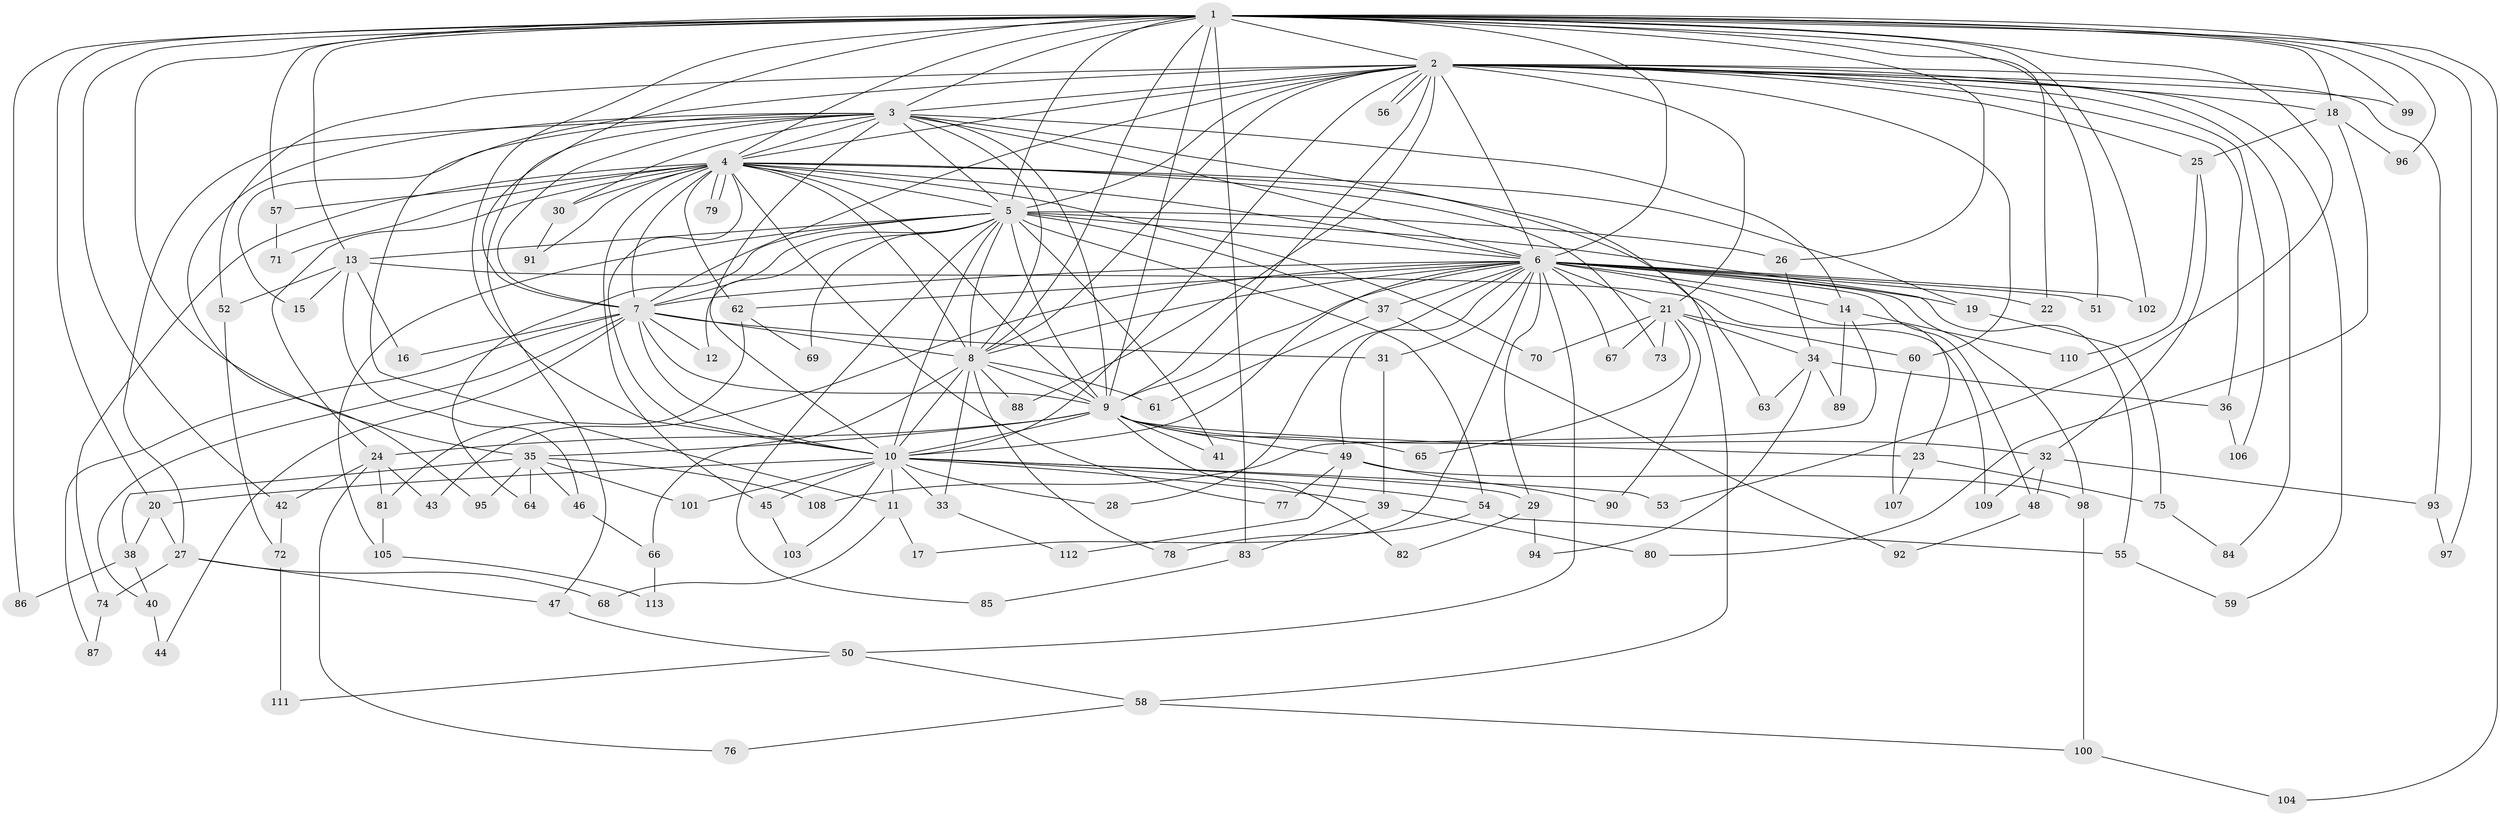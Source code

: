 // coarse degree distribution, {15: 0.017543859649122806, 18: 0.03508771929824561, 24: 0.017543859649122806, 20: 0.03508771929824561, 9: 0.03508771929824561, 11: 0.017543859649122806, 6: 0.08771929824561403, 1: 0.05263157894736842, 2: 0.3684210526315789, 5: 0.05263157894736842, 10: 0.017543859649122806, 8: 0.017543859649122806, 7: 0.017543859649122806, 3: 0.15789473684210525, 4: 0.07017543859649122}
// Generated by graph-tools (version 1.1) at 2025/49/03/04/25 22:49:53]
// undirected, 113 vertices, 251 edges
graph export_dot {
  node [color=gray90,style=filled];
  1;
  2;
  3;
  4;
  5;
  6;
  7;
  8;
  9;
  10;
  11;
  12;
  13;
  14;
  15;
  16;
  17;
  18;
  19;
  20;
  21;
  22;
  23;
  24;
  25;
  26;
  27;
  28;
  29;
  30;
  31;
  32;
  33;
  34;
  35;
  36;
  37;
  38;
  39;
  40;
  41;
  42;
  43;
  44;
  45;
  46;
  47;
  48;
  49;
  50;
  51;
  52;
  53;
  54;
  55;
  56;
  57;
  58;
  59;
  60;
  61;
  62;
  63;
  64;
  65;
  66;
  67;
  68;
  69;
  70;
  71;
  72;
  73;
  74;
  75;
  76;
  77;
  78;
  79;
  80;
  81;
  82;
  83;
  84;
  85;
  86;
  87;
  88;
  89;
  90;
  91;
  92;
  93;
  94;
  95;
  96;
  97;
  98;
  99;
  100;
  101;
  102;
  103;
  104;
  105;
  106;
  107;
  108;
  109;
  110;
  111;
  112;
  113;
  1 -- 2;
  1 -- 3;
  1 -- 4;
  1 -- 5;
  1 -- 6;
  1 -- 7;
  1 -- 8;
  1 -- 9;
  1 -- 10;
  1 -- 13;
  1 -- 18;
  1 -- 20;
  1 -- 22;
  1 -- 26;
  1 -- 35;
  1 -- 42;
  1 -- 51;
  1 -- 53;
  1 -- 57;
  1 -- 83;
  1 -- 86;
  1 -- 96;
  1 -- 97;
  1 -- 99;
  1 -- 102;
  1 -- 104;
  2 -- 3;
  2 -- 4;
  2 -- 5;
  2 -- 6;
  2 -- 7;
  2 -- 8;
  2 -- 9;
  2 -- 10;
  2 -- 11;
  2 -- 18;
  2 -- 21;
  2 -- 25;
  2 -- 36;
  2 -- 52;
  2 -- 56;
  2 -- 56;
  2 -- 59;
  2 -- 60;
  2 -- 84;
  2 -- 88;
  2 -- 93;
  2 -- 99;
  2 -- 106;
  3 -- 4;
  3 -- 5;
  3 -- 6;
  3 -- 7;
  3 -- 8;
  3 -- 9;
  3 -- 10;
  3 -- 14;
  3 -- 15;
  3 -- 27;
  3 -- 30;
  3 -- 47;
  3 -- 58;
  3 -- 95;
  4 -- 5;
  4 -- 6;
  4 -- 7;
  4 -- 8;
  4 -- 9;
  4 -- 10;
  4 -- 19;
  4 -- 24;
  4 -- 30;
  4 -- 45;
  4 -- 57;
  4 -- 62;
  4 -- 63;
  4 -- 70;
  4 -- 71;
  4 -- 73;
  4 -- 74;
  4 -- 77;
  4 -- 79;
  4 -- 79;
  4 -- 91;
  5 -- 6;
  5 -- 7;
  5 -- 8;
  5 -- 9;
  5 -- 10;
  5 -- 12;
  5 -- 13;
  5 -- 26;
  5 -- 37;
  5 -- 41;
  5 -- 54;
  5 -- 55;
  5 -- 64;
  5 -- 69;
  5 -- 85;
  5 -- 105;
  6 -- 7;
  6 -- 8;
  6 -- 9;
  6 -- 10;
  6 -- 14;
  6 -- 17;
  6 -- 19;
  6 -- 21;
  6 -- 22;
  6 -- 23;
  6 -- 28;
  6 -- 29;
  6 -- 31;
  6 -- 37;
  6 -- 43;
  6 -- 48;
  6 -- 49;
  6 -- 50;
  6 -- 51;
  6 -- 62;
  6 -- 67;
  6 -- 98;
  6 -- 102;
  7 -- 8;
  7 -- 9;
  7 -- 10;
  7 -- 12;
  7 -- 16;
  7 -- 31;
  7 -- 40;
  7 -- 44;
  7 -- 87;
  8 -- 9;
  8 -- 10;
  8 -- 33;
  8 -- 61;
  8 -- 66;
  8 -- 78;
  8 -- 88;
  9 -- 10;
  9 -- 23;
  9 -- 24;
  9 -- 32;
  9 -- 35;
  9 -- 41;
  9 -- 49;
  9 -- 65;
  9 -- 82;
  10 -- 11;
  10 -- 20;
  10 -- 28;
  10 -- 29;
  10 -- 33;
  10 -- 39;
  10 -- 45;
  10 -- 53;
  10 -- 54;
  10 -- 101;
  10 -- 103;
  11 -- 17;
  11 -- 68;
  13 -- 15;
  13 -- 16;
  13 -- 46;
  13 -- 52;
  13 -- 109;
  14 -- 89;
  14 -- 108;
  14 -- 110;
  18 -- 25;
  18 -- 80;
  18 -- 96;
  19 -- 75;
  20 -- 27;
  20 -- 38;
  21 -- 34;
  21 -- 60;
  21 -- 65;
  21 -- 67;
  21 -- 70;
  21 -- 73;
  21 -- 90;
  23 -- 75;
  23 -- 107;
  24 -- 42;
  24 -- 43;
  24 -- 76;
  24 -- 81;
  25 -- 32;
  25 -- 110;
  26 -- 34;
  27 -- 47;
  27 -- 68;
  27 -- 74;
  29 -- 82;
  29 -- 94;
  30 -- 91;
  31 -- 39;
  32 -- 48;
  32 -- 93;
  32 -- 109;
  33 -- 112;
  34 -- 36;
  34 -- 63;
  34 -- 89;
  34 -- 94;
  35 -- 38;
  35 -- 46;
  35 -- 64;
  35 -- 95;
  35 -- 101;
  35 -- 108;
  36 -- 106;
  37 -- 61;
  37 -- 92;
  38 -- 40;
  38 -- 86;
  39 -- 80;
  39 -- 83;
  40 -- 44;
  42 -- 72;
  45 -- 103;
  46 -- 66;
  47 -- 50;
  48 -- 92;
  49 -- 77;
  49 -- 90;
  49 -- 98;
  49 -- 112;
  50 -- 58;
  50 -- 111;
  52 -- 72;
  54 -- 55;
  54 -- 78;
  55 -- 59;
  57 -- 71;
  58 -- 76;
  58 -- 100;
  60 -- 107;
  62 -- 69;
  62 -- 81;
  66 -- 113;
  72 -- 111;
  74 -- 87;
  75 -- 84;
  81 -- 105;
  83 -- 85;
  93 -- 97;
  98 -- 100;
  100 -- 104;
  105 -- 113;
}
